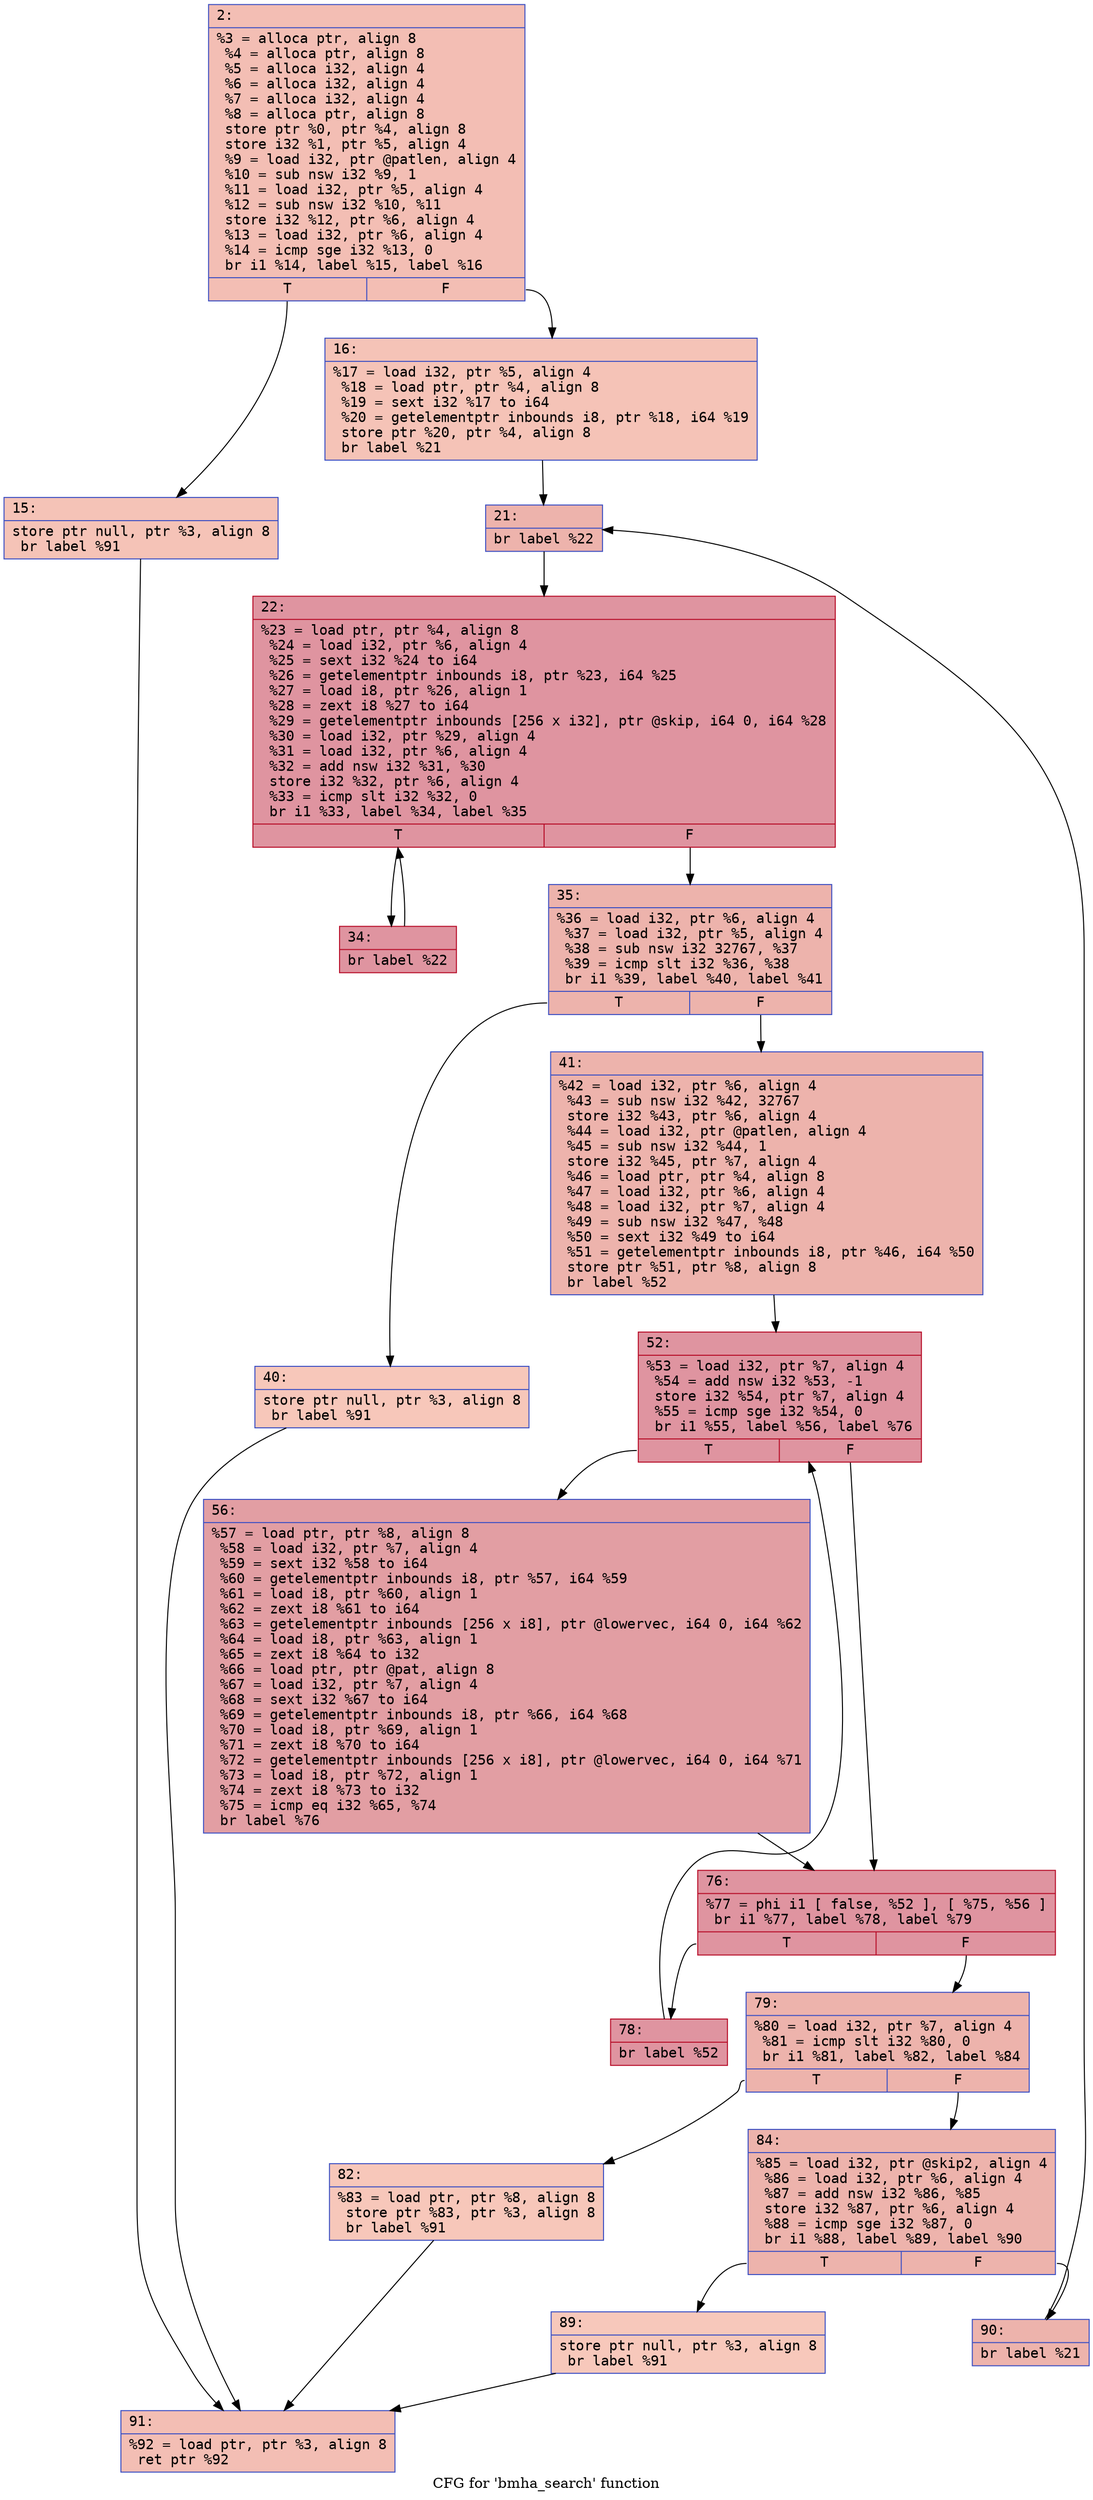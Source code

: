 digraph "CFG for 'bmha_search' function" {
	label="CFG for 'bmha_search' function";

	Node0x60000095e5d0 [shape=record,color="#3d50c3ff", style=filled, fillcolor="#e36c5570" fontname="Courier",label="{2:\l|  %3 = alloca ptr, align 8\l  %4 = alloca ptr, align 8\l  %5 = alloca i32, align 4\l  %6 = alloca i32, align 4\l  %7 = alloca i32, align 4\l  %8 = alloca ptr, align 8\l  store ptr %0, ptr %4, align 8\l  store i32 %1, ptr %5, align 4\l  %9 = load i32, ptr @patlen, align 4\l  %10 = sub nsw i32 %9, 1\l  %11 = load i32, ptr %5, align 4\l  %12 = sub nsw i32 %10, %11\l  store i32 %12, ptr %6, align 4\l  %13 = load i32, ptr %6, align 4\l  %14 = icmp sge i32 %13, 0\l  br i1 %14, label %15, label %16\l|{<s0>T|<s1>F}}"];
	Node0x60000095e5d0:s0 -> Node0x60000095e620[tooltip="2 -> 15\nProbability 50.00%" ];
	Node0x60000095e5d0:s1 -> Node0x60000095e670[tooltip="2 -> 16\nProbability 50.00%" ];
	Node0x60000095e620 [shape=record,color="#3d50c3ff", style=filled, fillcolor="#e8765c70" fontname="Courier",label="{15:\l|  store ptr null, ptr %3, align 8\l  br label %91\l}"];
	Node0x60000095e620 -> Node0x60000095eb70[tooltip="15 -> 91\nProbability 100.00%" ];
	Node0x60000095e670 [shape=record,color="#3d50c3ff", style=filled, fillcolor="#e8765c70" fontname="Courier",label="{16:\l|  %17 = load i32, ptr %5, align 4\l  %18 = load ptr, ptr %4, align 8\l  %19 = sext i32 %17 to i64\l  %20 = getelementptr inbounds i8, ptr %18, i64 %19\l  store ptr %20, ptr %4, align 8\l  br label %21\l}"];
	Node0x60000095e670 -> Node0x60000095e6c0[tooltip="16 -> 21\nProbability 100.00%" ];
	Node0x60000095e6c0 [shape=record,color="#3d50c3ff", style=filled, fillcolor="#d6524470" fontname="Courier",label="{21:\l|  br label %22\l}"];
	Node0x60000095e6c0 -> Node0x60000095e710[tooltip="21 -> 22\nProbability 100.00%" ];
	Node0x60000095e710 [shape=record,color="#b70d28ff", style=filled, fillcolor="#b70d2870" fontname="Courier",label="{22:\l|  %23 = load ptr, ptr %4, align 8\l  %24 = load i32, ptr %6, align 4\l  %25 = sext i32 %24 to i64\l  %26 = getelementptr inbounds i8, ptr %23, i64 %25\l  %27 = load i8, ptr %26, align 1\l  %28 = zext i8 %27 to i64\l  %29 = getelementptr inbounds [256 x i32], ptr @skip, i64 0, i64 %28\l  %30 = load i32, ptr %29, align 4\l  %31 = load i32, ptr %6, align 4\l  %32 = add nsw i32 %31, %30\l  store i32 %32, ptr %6, align 4\l  %33 = icmp slt i32 %32, 0\l  br i1 %33, label %34, label %35\l|{<s0>T|<s1>F}}"];
	Node0x60000095e710:s0 -> Node0x60000095e760[tooltip="22 -> 34\nProbability 96.88%" ];
	Node0x60000095e710:s1 -> Node0x60000095e7b0[tooltip="22 -> 35\nProbability 3.12%" ];
	Node0x60000095e760 [shape=record,color="#b70d28ff", style=filled, fillcolor="#b70d2870" fontname="Courier",label="{34:\l|  br label %22\l}"];
	Node0x60000095e760 -> Node0x60000095e710[tooltip="34 -> 22\nProbability 100.00%" ];
	Node0x60000095e7b0 [shape=record,color="#3d50c3ff", style=filled, fillcolor="#d6524470" fontname="Courier",label="{35:\l|  %36 = load i32, ptr %6, align 4\l  %37 = load i32, ptr %5, align 4\l  %38 = sub nsw i32 32767, %37\l  %39 = icmp slt i32 %36, %38\l  br i1 %39, label %40, label %41\l|{<s0>T|<s1>F}}"];
	Node0x60000095e7b0:s0 -> Node0x60000095e800[tooltip="35 -> 40\nProbability 3.12%" ];
	Node0x60000095e7b0:s1 -> Node0x60000095e850[tooltip="35 -> 41\nProbability 96.88%" ];
	Node0x60000095e800 [shape=record,color="#3d50c3ff", style=filled, fillcolor="#ec7f6370" fontname="Courier",label="{40:\l|  store ptr null, ptr %3, align 8\l  br label %91\l}"];
	Node0x60000095e800 -> Node0x60000095eb70[tooltip="40 -> 91\nProbability 100.00%" ];
	Node0x60000095e850 [shape=record,color="#3d50c3ff", style=filled, fillcolor="#d6524470" fontname="Courier",label="{41:\l|  %42 = load i32, ptr %6, align 4\l  %43 = sub nsw i32 %42, 32767\l  store i32 %43, ptr %6, align 4\l  %44 = load i32, ptr @patlen, align 4\l  %45 = sub nsw i32 %44, 1\l  store i32 %45, ptr %7, align 4\l  %46 = load ptr, ptr %4, align 8\l  %47 = load i32, ptr %6, align 4\l  %48 = load i32, ptr %7, align 4\l  %49 = sub nsw i32 %47, %48\l  %50 = sext i32 %49 to i64\l  %51 = getelementptr inbounds i8, ptr %46, i64 %50\l  store ptr %51, ptr %8, align 8\l  br label %52\l}"];
	Node0x60000095e850 -> Node0x60000095e8a0[tooltip="41 -> 52\nProbability 100.00%" ];
	Node0x60000095e8a0 [shape=record,color="#b70d28ff", style=filled, fillcolor="#b70d2870" fontname="Courier",label="{52:\l|  %53 = load i32, ptr %7, align 4\l  %54 = add nsw i32 %53, -1\l  store i32 %54, ptr %7, align 4\l  %55 = icmp sge i32 %54, 0\l  br i1 %55, label %56, label %76\l|{<s0>T|<s1>F}}"];
	Node0x60000095e8a0:s0 -> Node0x60000095e8f0[tooltip="52 -> 56\nProbability 50.00%" ];
	Node0x60000095e8a0:s1 -> Node0x60000095e940[tooltip="52 -> 76\nProbability 50.00%" ];
	Node0x60000095e8f0 [shape=record,color="#3d50c3ff", style=filled, fillcolor="#be242e70" fontname="Courier",label="{56:\l|  %57 = load ptr, ptr %8, align 8\l  %58 = load i32, ptr %7, align 4\l  %59 = sext i32 %58 to i64\l  %60 = getelementptr inbounds i8, ptr %57, i64 %59\l  %61 = load i8, ptr %60, align 1\l  %62 = zext i8 %61 to i64\l  %63 = getelementptr inbounds [256 x i8], ptr @lowervec, i64 0, i64 %62\l  %64 = load i8, ptr %63, align 1\l  %65 = zext i8 %64 to i32\l  %66 = load ptr, ptr @pat, align 8\l  %67 = load i32, ptr %7, align 4\l  %68 = sext i32 %67 to i64\l  %69 = getelementptr inbounds i8, ptr %66, i64 %68\l  %70 = load i8, ptr %69, align 1\l  %71 = zext i8 %70 to i64\l  %72 = getelementptr inbounds [256 x i8], ptr @lowervec, i64 0, i64 %71\l  %73 = load i8, ptr %72, align 1\l  %74 = zext i8 %73 to i32\l  %75 = icmp eq i32 %65, %74\l  br label %76\l}"];
	Node0x60000095e8f0 -> Node0x60000095e940[tooltip="56 -> 76\nProbability 100.00%" ];
	Node0x60000095e940 [shape=record,color="#b70d28ff", style=filled, fillcolor="#b70d2870" fontname="Courier",label="{76:\l|  %77 = phi i1 [ false, %52 ], [ %75, %56 ]\l  br i1 %77, label %78, label %79\l|{<s0>T|<s1>F}}"];
	Node0x60000095e940:s0 -> Node0x60000095e990[tooltip="76 -> 78\nProbability 96.88%" ];
	Node0x60000095e940:s1 -> Node0x60000095e9e0[tooltip="76 -> 79\nProbability 3.12%" ];
	Node0x60000095e990 [shape=record,color="#b70d28ff", style=filled, fillcolor="#b70d2870" fontname="Courier",label="{78:\l|  br label %52\l}"];
	Node0x60000095e990 -> Node0x60000095e8a0[tooltip="78 -> 52\nProbability 100.00%" ];
	Node0x60000095e9e0 [shape=record,color="#3d50c3ff", style=filled, fillcolor="#d6524470" fontname="Courier",label="{79:\l|  %80 = load i32, ptr %7, align 4\l  %81 = icmp slt i32 %80, 0\l  br i1 %81, label %82, label %84\l|{<s0>T|<s1>F}}"];
	Node0x60000095e9e0:s0 -> Node0x60000095ea30[tooltip="79 -> 82\nProbability 3.12%" ];
	Node0x60000095e9e0:s1 -> Node0x60000095ea80[tooltip="79 -> 84\nProbability 96.88%" ];
	Node0x60000095ea30 [shape=record,color="#3d50c3ff", style=filled, fillcolor="#ec7f6370" fontname="Courier",label="{82:\l|  %83 = load ptr, ptr %8, align 8\l  store ptr %83, ptr %3, align 8\l  br label %91\l}"];
	Node0x60000095ea30 -> Node0x60000095eb70[tooltip="82 -> 91\nProbability 100.00%" ];
	Node0x60000095ea80 [shape=record,color="#3d50c3ff", style=filled, fillcolor="#d6524470" fontname="Courier",label="{84:\l|  %85 = load i32, ptr @skip2, align 4\l  %86 = load i32, ptr %6, align 4\l  %87 = add nsw i32 %86, %85\l  store i32 %87, ptr %6, align 4\l  %88 = icmp sge i32 %87, 0\l  br i1 %88, label %89, label %90\l|{<s0>T|<s1>F}}"];
	Node0x60000095ea80:s0 -> Node0x60000095ead0[tooltip="84 -> 89\nProbability 3.12%" ];
	Node0x60000095ea80:s1 -> Node0x60000095eb20[tooltip="84 -> 90\nProbability 96.88%" ];
	Node0x60000095ead0 [shape=record,color="#3d50c3ff", style=filled, fillcolor="#ed836670" fontname="Courier",label="{89:\l|  store ptr null, ptr %3, align 8\l  br label %91\l}"];
	Node0x60000095ead0 -> Node0x60000095eb70[tooltip="89 -> 91\nProbability 100.00%" ];
	Node0x60000095eb20 [shape=record,color="#3d50c3ff", style=filled, fillcolor="#d6524470" fontname="Courier",label="{90:\l|  br label %21\l}"];
	Node0x60000095eb20 -> Node0x60000095e6c0[tooltip="90 -> 21\nProbability 100.00%" ];
	Node0x60000095eb70 [shape=record,color="#3d50c3ff", style=filled, fillcolor="#e36c5570" fontname="Courier",label="{91:\l|  %92 = load ptr, ptr %3, align 8\l  ret ptr %92\l}"];
}
